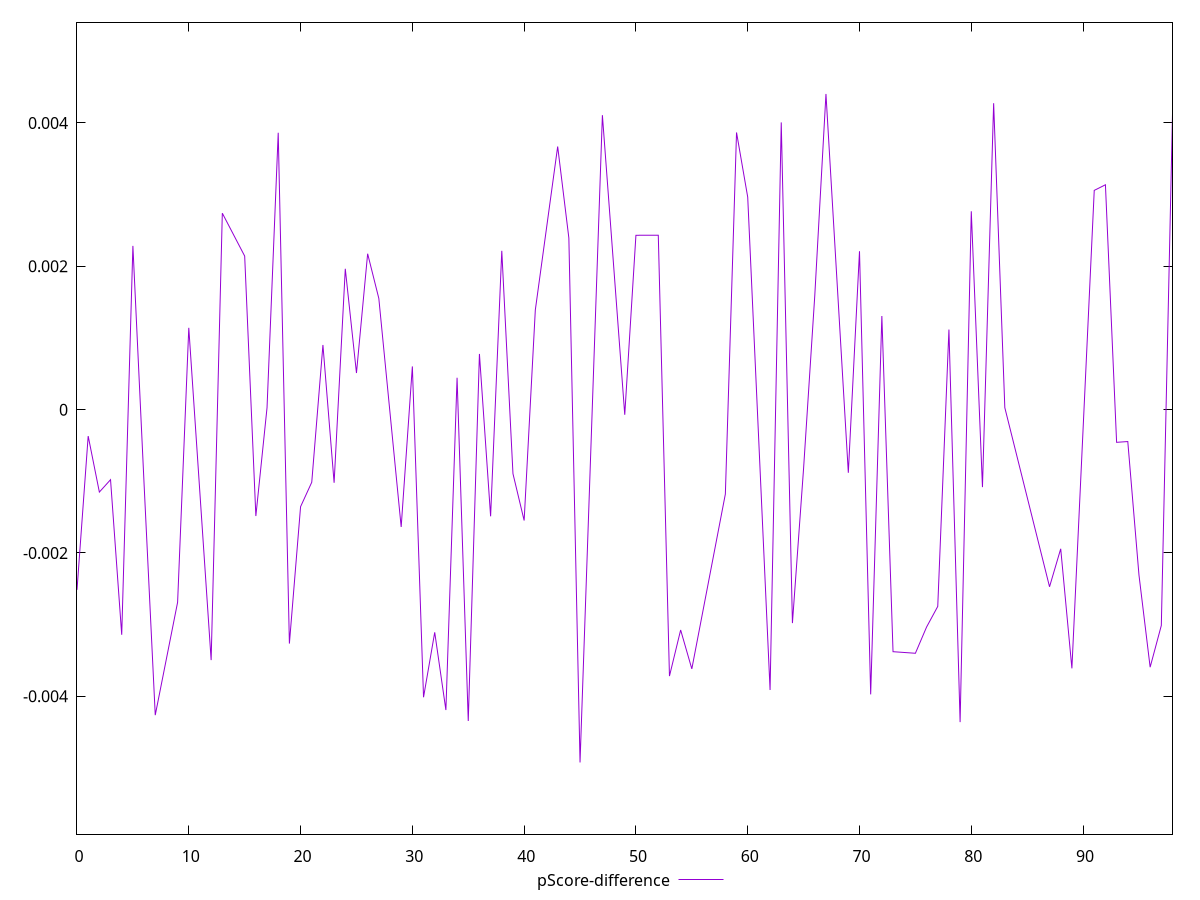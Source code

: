 reset

$pScoreDifference <<EOF
0 -0.0025139477306671456
1 -0.00036895727335361193
2 -0.0011499654270865547
3 -0.0009773932807736058
4 -0.0031410891850435774
5 0.002284751634726412
6 -0.001036006684195248
7 -0.0042621202879829095
9 -0.002687544335676445
10 0.001141702022856711
12 -0.003494266838461893
13 0.0027406974616079466
15 0.0021422262388022667
16 -0.0014840240952455203
17 0.000027262944472999928
18 0.003862716973902336
19 -0.0032639737209391173
20 -0.001354291111207856
21 -0.0010132622526459328
22 0.0009025324977091354
23 -0.0010201604999557912
24 0.001964897765571322
25 0.000510941026917483
26 0.002175101074957414
27 0.0015517012006397782
29 -0.001637158056693816
30 0.0006024972108280846
31 -0.004012523419478525
32 -0.0031065844670951637
33 -0.004190942046008672
34 0.00044515910423845867
35 -0.004343284934430008
36 0.0007771783512828256
37 -0.0014882441073273134
38 0.0022160211436445254
39 -0.000893388431590314
40 -0.0015469103366104325
41 0.0013905437606066134
43 0.003670872511759224
44 0.0023943943856771926
45 -0.0049221567251019616
47 0.004108562311217923
49 -0.00007169019830574608
50 0.0024325031221050647
52 0.002433211451127265
53 -0.0037172010189638893
54 -0.003074104937602684
55 -0.00361659858349489
58 -0.0011781086529882162
59 0.003866856093086485
60 0.0029650137026984713
62 -0.003911521621629083
63 0.004007394617706328
64 -0.0029778184390680945
65 -0.000815150201494308
66 0.0015917580512702645
67 0.004403830158821384
69 -0.000880582972899252
70 0.00221040465183793
71 -0.003972772734661151
72 0.001306375220515705
73 -0.003376884530288407
75 -0.003398913937586373
76 -0.0030330303578935958
77 -0.0027453028002698693
78 0.0011169130925460964
79 -0.004359442474898317
80 0.0027669002318807256
81 -0.0010806056483782245
82 0.0042747270670058235
83 0.000027483482414223173
87 -0.0024713445384502153
88 -0.0019414625600352592
89 -0.0036096917122467598
91 0.00305909102275409
92 0.0031372099775606177
93 -0.0004561121125719464
94 -0.00044519751277551783
95 -0.0023063054296262736
96 -0.0035931830490914807
97 -0.003011189870725045
98 0.004124332570881087
EOF

set key outside below
set xrange [0:98]
set yrange [-0.005922156725101962:0.005403830158821384]
set trange [-0.005922156725101962:0.005403830158821384]
set terminal svg size 640, 500 enhanced background rgb 'white'
set output "reports/report_00028_2021-02-24T12-49-42.674Z/speed-index/samples/astro/pScore-difference/values.svg"

plot $pScoreDifference title "pScore-difference" with line

reset
